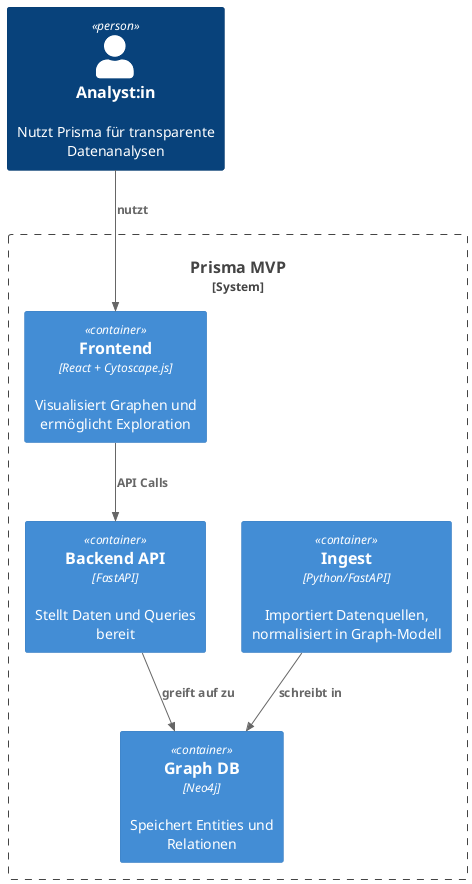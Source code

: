 @startuml
!include <C4/C4_Context>
!include <C4/C4_Component>

Person(user, "Analyst:in", "Nutzt Prisma für transparente Datenanalysen")

System_Boundary(prisma, "Prisma MVP") {
  Container(ingest, "Ingest", "Python/FastAPI", "Importiert Datenquellen, normalisiert in Graph-Modell")
  Container(db, "Graph DB", "Neo4j", "Speichert Entities und Relationen")
  Container(api, "Backend API", "FastAPI", "Stellt Daten und Queries bereit")
  Container(ui, "Frontend", "React + Cytoscape.js", "Visualisiert Graphen und ermöglicht Exploration")
}

Rel(user, ui, "nutzt")
Rel(ui, api, "API Calls")
Rel(api, db, "greift auf zu")
Rel(ingest, db, "schreibt in")
@enduml
